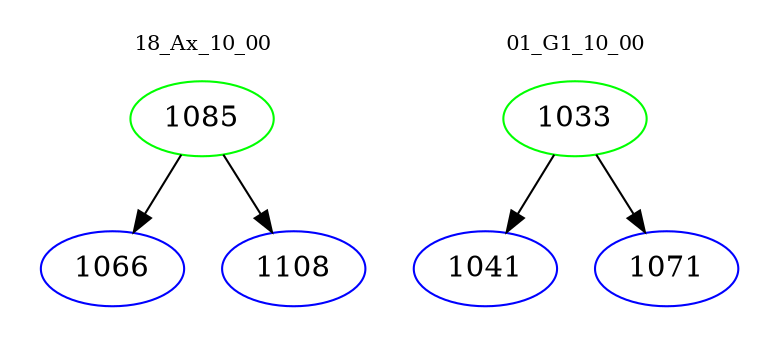 digraph{
subgraph cluster_0 {
color = white
label = "18_Ax_10_00";
fontsize=10;
T0_1085 [label="1085", color="green"]
T0_1085 -> T0_1066 [color="black"]
T0_1066 [label="1066", color="blue"]
T0_1085 -> T0_1108 [color="black"]
T0_1108 [label="1108", color="blue"]
}
subgraph cluster_1 {
color = white
label = "01_G1_10_00";
fontsize=10;
T1_1033 [label="1033", color="green"]
T1_1033 -> T1_1041 [color="black"]
T1_1041 [label="1041", color="blue"]
T1_1033 -> T1_1071 [color="black"]
T1_1071 [label="1071", color="blue"]
}
}
